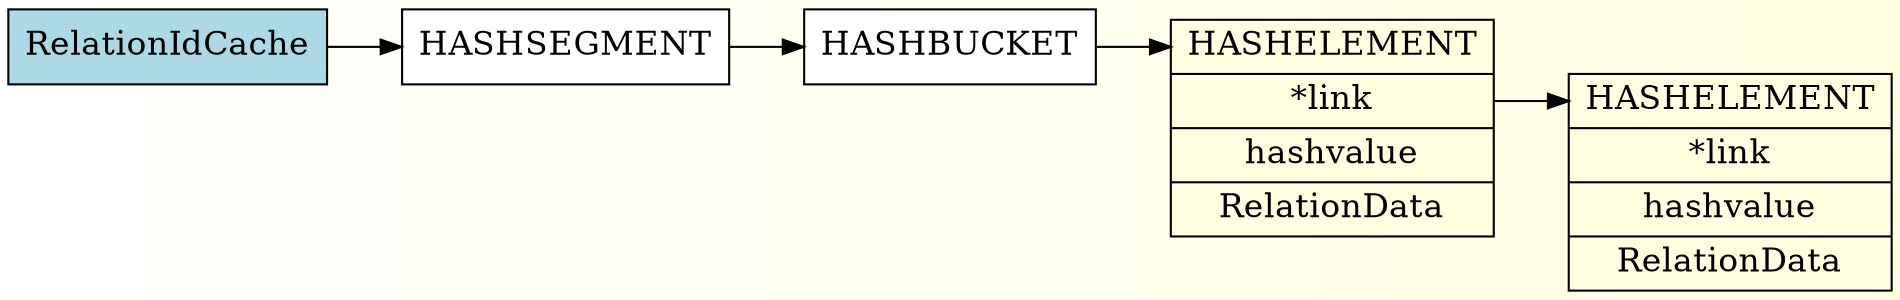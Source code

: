 digraph g{
	graph[
		rankdir = "LR"
		bgcolor = "white:lightyellow"
		style="filled"
		];

	node[
		fontsize = "16"
		shape = "record"
		style = "filled"
		];
	edge[
		];

	"hash" [
		label = "<f0>RelationIdCache"
		fillcolor = "lightblue"
		];

	"segment" [
			label = "<f0>HASHSEGMENT"
			fillcolor = "white"
		];

	"bucket" [
			label = "<f0>HASHBUCKET"
			fillcolor = "white"
		];

	"element" [
			label = "<f0>HASHELEMENT
			|<f1>*link
			|<f2>hashvalue
			|RelationData"
			fillcolor = "lightyellow"
		];

	"1element" [
			label = "<f0>HASHELEMENT
			|<f1>*link
			|<f2>hashvalue
			|RelationData"
			fillcolor = "lightyellow"
		];
	"hash":f0 -> "segment":f0;
	"segment":f0 -> "bucket":f0;
	"bucket":f0 -> "element":f0;
	"element":f1 -> "1element":f0;
}
